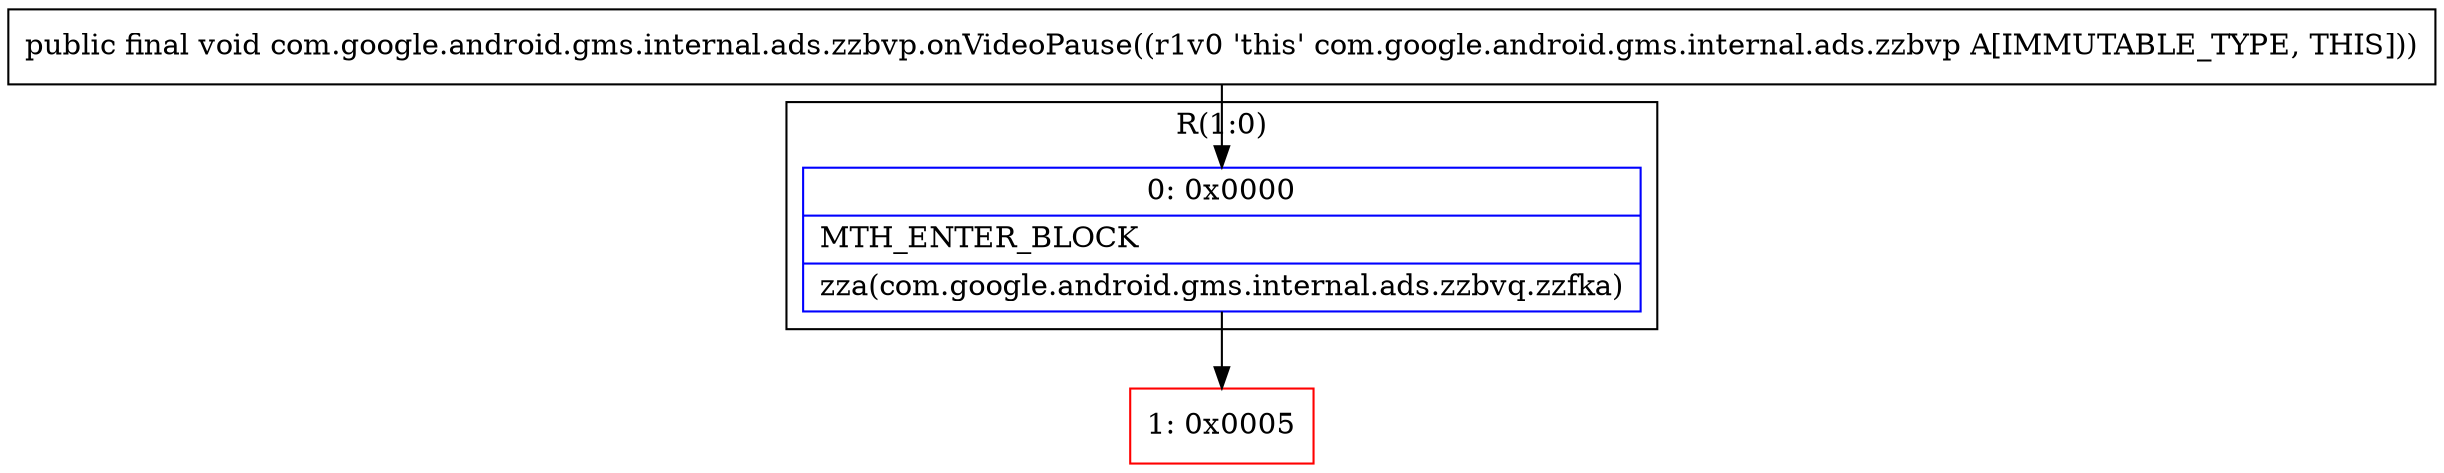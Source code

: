 digraph "CFG forcom.google.android.gms.internal.ads.zzbvp.onVideoPause()V" {
subgraph cluster_Region_1321867967 {
label = "R(1:0)";
node [shape=record,color=blue];
Node_0 [shape=record,label="{0\:\ 0x0000|MTH_ENTER_BLOCK\l|zza(com.google.android.gms.internal.ads.zzbvq.zzfka)\l}"];
}
Node_1 [shape=record,color=red,label="{1\:\ 0x0005}"];
MethodNode[shape=record,label="{public final void com.google.android.gms.internal.ads.zzbvp.onVideoPause((r1v0 'this' com.google.android.gms.internal.ads.zzbvp A[IMMUTABLE_TYPE, THIS])) }"];
MethodNode -> Node_0;
Node_0 -> Node_1;
}

